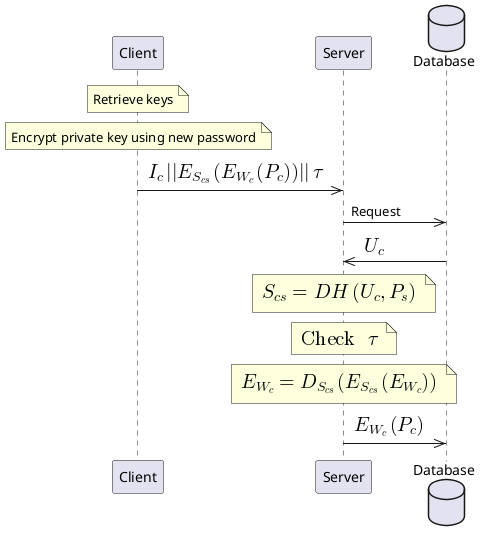 @startuml
participant Client
participant Server
database Database

note over Client
  Retrieve keys
end note

note over Client
  Encrypt private key using new password
end note

Client ->> Server: <math>I_c || E_{S_{cs}}(E_{W_c}(P_c)) || \tau</math>
Server ->> Database: Request
Database ->> Server: <math>U_c</math>

note over Server
    <math>S_{cs} = DH(U_c, P_s)</math>
end note

note over Server
    <math>"Check " \tau</math>
end note

note over Server
    <math>E_{W_c} = D_{S_{cs}}(E_{S_{cs}}(E_{W_c}))</math>
end note



Server ->> Database: <math>E_{W_c}(P_c)</math>
@enduml